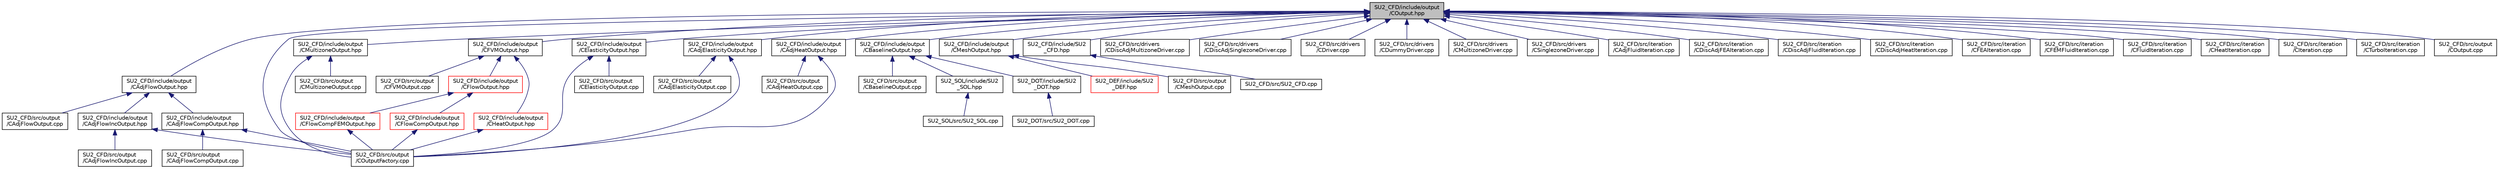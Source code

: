 digraph "SU2_CFD/include/output/COutput.hpp"
{
 // LATEX_PDF_SIZE
  edge [fontname="Helvetica",fontsize="10",labelfontname="Helvetica",labelfontsize="10"];
  node [fontname="Helvetica",fontsize="10",shape=record];
  Node1 [label="SU2_CFD/include/output\l/COutput.hpp",height=0.2,width=0.4,color="black", fillcolor="grey75", style="filled", fontcolor="black",tooltip="Headers of the output class."];
  Node1 -> Node2 [dir="back",color="midnightblue",fontsize="10",style="solid",fontname="Helvetica"];
  Node2 [label="SU2_CFD/include/output\l/CAdjElasticityOutput.hpp",height=0.2,width=0.4,color="black", fillcolor="white", style="filled",URL="$CAdjElasticityOutput_8hpp.html",tooltip="Headers of the adjoint elasticity output class."];
  Node2 -> Node3 [dir="back",color="midnightblue",fontsize="10",style="solid",fontname="Helvetica"];
  Node3 [label="SU2_CFD/src/output\l/CAdjElasticityOutput.cpp",height=0.2,width=0.4,color="black", fillcolor="white", style="filled",URL="$CAdjElasticityOutput_8cpp.html",tooltip="Main subroutines for elasticity discrete adjoint output."];
  Node2 -> Node4 [dir="back",color="midnightblue",fontsize="10",style="solid",fontname="Helvetica"];
  Node4 [label="SU2_CFD/src/output\l/COutputFactory.cpp",height=0.2,width=0.4,color="black", fillcolor="white", style="filled",URL="$COutputFactory_8cpp.html",tooltip="Main subroutines for output solver information."];
  Node1 -> Node5 [dir="back",color="midnightblue",fontsize="10",style="solid",fontname="Helvetica"];
  Node5 [label="SU2_CFD/include/output\l/CAdjFlowOutput.hpp",height=0.2,width=0.4,color="black", fillcolor="white", style="filled",URL="$CAdjFlowOutput_8hpp.html",tooltip="Headers of the adjoint flow output."];
  Node5 -> Node6 [dir="back",color="midnightblue",fontsize="10",style="solid",fontname="Helvetica"];
  Node6 [label="SU2_CFD/include/output\l/CAdjFlowCompOutput.hpp",height=0.2,width=0.4,color="black", fillcolor="white", style="filled",URL="$CAdjFlowCompOutput_8hpp.html",tooltip="Headers of the adjoint compressible flow output."];
  Node6 -> Node7 [dir="back",color="midnightblue",fontsize="10",style="solid",fontname="Helvetica"];
  Node7 [label="SU2_CFD/src/output\l/CAdjFlowCompOutput.cpp",height=0.2,width=0.4,color="black", fillcolor="white", style="filled",URL="$CAdjFlowCompOutput_8cpp.html",tooltip="Main subroutines for flow discrete adjoint output."];
  Node6 -> Node4 [dir="back",color="midnightblue",fontsize="10",style="solid",fontname="Helvetica"];
  Node5 -> Node8 [dir="back",color="midnightblue",fontsize="10",style="solid",fontname="Helvetica"];
  Node8 [label="SU2_CFD/include/output\l/CAdjFlowIncOutput.hpp",height=0.2,width=0.4,color="black", fillcolor="white", style="filled",URL="$CAdjFlowIncOutput_8hpp.html",tooltip="Headers of the adjoint incompressible flow output."];
  Node8 -> Node9 [dir="back",color="midnightblue",fontsize="10",style="solid",fontname="Helvetica"];
  Node9 [label="SU2_CFD/src/output\l/CAdjFlowIncOutput.cpp",height=0.2,width=0.4,color="black", fillcolor="white", style="filled",URL="$CAdjFlowIncOutput_8cpp.html",tooltip="Main subroutines for flow discrete adjoint output."];
  Node8 -> Node4 [dir="back",color="midnightblue",fontsize="10",style="solid",fontname="Helvetica"];
  Node5 -> Node10 [dir="back",color="midnightblue",fontsize="10",style="solid",fontname="Helvetica"];
  Node10 [label="SU2_CFD/src/output\l/CAdjFlowOutput.cpp",height=0.2,width=0.4,color="black", fillcolor="white", style="filled",URL="$CAdjFlowOutput_8cpp.html",tooltip="Main subroutines for flow discrete adjoint output."];
  Node1 -> Node11 [dir="back",color="midnightblue",fontsize="10",style="solid",fontname="Helvetica"];
  Node11 [label="SU2_CFD/include/output\l/CAdjHeatOutput.hpp",height=0.2,width=0.4,color="black", fillcolor="white", style="filled",URL="$CAdjHeatOutput_8hpp.html",tooltip="Headers of the adjoint heat output."];
  Node11 -> Node12 [dir="back",color="midnightblue",fontsize="10",style="solid",fontname="Helvetica"];
  Node12 [label="SU2_CFD/src/output\l/CAdjHeatOutput.cpp",height=0.2,width=0.4,color="black", fillcolor="white", style="filled",URL="$CAdjHeatOutput_8cpp.html",tooltip="Main subroutines for flow discrete adjoint output."];
  Node11 -> Node4 [dir="back",color="midnightblue",fontsize="10",style="solid",fontname="Helvetica"];
  Node1 -> Node13 [dir="back",color="midnightblue",fontsize="10",style="solid",fontname="Helvetica"];
  Node13 [label="SU2_CFD/include/output\l/CBaselineOutput.hpp",height=0.2,width=0.4,color="black", fillcolor="white", style="filled",URL="$CBaselineOutput_8hpp.html",tooltip="Headers of the baseline output."];
  Node13 -> Node14 [dir="back",color="midnightblue",fontsize="10",style="solid",fontname="Helvetica"];
  Node14 [label="SU2_CFD/src/output\l/CBaselineOutput.cpp",height=0.2,width=0.4,color="black", fillcolor="white", style="filled",URL="$CBaselineOutput_8cpp.html",tooltip="Main subroutines for flow discrete adjoint output."];
  Node13 -> Node15 [dir="back",color="midnightblue",fontsize="10",style="solid",fontname="Helvetica"];
  Node15 [label="SU2_SOL/include/SU2\l_SOL.hpp",height=0.2,width=0.4,color="black", fillcolor="white", style="filled",URL="$SU2__SOL_8hpp.html",tooltip="Headers of the main subroutines of the code SU2_SOL. The subroutines and functions are in the SU2_SOL..."];
  Node15 -> Node16 [dir="back",color="midnightblue",fontsize="10",style="solid",fontname="Helvetica"];
  Node16 [label="SU2_SOL/src/SU2_SOL.cpp",height=0.2,width=0.4,color="black", fillcolor="white", style="filled",URL="$SU2__SOL_8cpp.html",tooltip="Main file for the solution export/conversion code (SU2_SOL)."];
  Node13 -> Node17 [dir="back",color="midnightblue",fontsize="10",style="solid",fontname="Helvetica"];
  Node17 [label="SU2_DOT/include/SU2\l_DOT.hpp",height=0.2,width=0.4,color="black", fillcolor="white", style="filled",URL="$SU2__DOT_8hpp.html",tooltip="Headers of the main subroutines of the code SU2_DOT. The subroutines and functions are in the SU2_DOT..."];
  Node17 -> Node18 [dir="back",color="midnightblue",fontsize="10",style="solid",fontname="Helvetica"];
  Node18 [label="SU2_DOT/src/SU2_DOT.cpp",height=0.2,width=0.4,color="black", fillcolor="white", style="filled",URL="$SU2__DOT_8cpp.html",tooltip="Main file of the Gradient Projection Code (SU2_DOT)."];
  Node1 -> Node19 [dir="back",color="midnightblue",fontsize="10",style="solid",fontname="Helvetica"];
  Node19 [label="SU2_CFD/include/output\l/CElasticityOutput.hpp",height=0.2,width=0.4,color="black", fillcolor="white", style="filled",URL="$CElasticityOutput_8hpp.html",tooltip="Headers of the elasticity output."];
  Node19 -> Node20 [dir="back",color="midnightblue",fontsize="10",style="solid",fontname="Helvetica"];
  Node20 [label="SU2_CFD/src/output\l/CElasticityOutput.cpp",height=0.2,width=0.4,color="black", fillcolor="white", style="filled",URL="$CElasticityOutput_8cpp.html",tooltip="Main subroutines for FEA output."];
  Node19 -> Node4 [dir="back",color="midnightblue",fontsize="10",style="solid",fontname="Helvetica"];
  Node1 -> Node21 [dir="back",color="midnightblue",fontsize="10",style="solid",fontname="Helvetica"];
  Node21 [label="SU2_CFD/include/output\l/CFVMOutput.hpp",height=0.2,width=0.4,color="black", fillcolor="white", style="filled",URL="$CFVMOutput_8hpp.html",tooltip="Headers of the Finite Volume Method output."];
  Node21 -> Node22 [dir="back",color="midnightblue",fontsize="10",style="solid",fontname="Helvetica"];
  Node22 [label="SU2_CFD/include/output\l/CFlowOutput.hpp",height=0.2,width=0.4,color="red", fillcolor="white", style="filled",URL="$CFlowOutput_8hpp.html",tooltip="Headers of the flow output."];
  Node22 -> Node23 [dir="back",color="midnightblue",fontsize="10",style="solid",fontname="Helvetica"];
  Node23 [label="SU2_CFD/include/output\l/CFlowCompFEMOutput.hpp",height=0.2,width=0.4,color="red", fillcolor="white", style="filled",URL="$CFlowCompFEMOutput_8hpp.html",tooltip="Headers of the compressible FEM flow output."];
  Node23 -> Node4 [dir="back",color="midnightblue",fontsize="10",style="solid",fontname="Helvetica"];
  Node22 -> Node25 [dir="back",color="midnightblue",fontsize="10",style="solid",fontname="Helvetica"];
  Node25 [label="SU2_CFD/include/output\l/CFlowCompOutput.hpp",height=0.2,width=0.4,color="red", fillcolor="white", style="filled",URL="$CFlowCompOutput_8hpp.html",tooltip="Headers of the compressible flow output."];
  Node25 -> Node4 [dir="back",color="midnightblue",fontsize="10",style="solid",fontname="Helvetica"];
  Node21 -> Node32 [dir="back",color="midnightblue",fontsize="10",style="solid",fontname="Helvetica"];
  Node32 [label="SU2_CFD/include/output\l/CHeatOutput.hpp",height=0.2,width=0.4,color="red", fillcolor="white", style="filled",URL="$CHeatOutput_8hpp.html",tooltip="Headers of the heat output."];
  Node32 -> Node4 [dir="back",color="midnightblue",fontsize="10",style="solid",fontname="Helvetica"];
  Node21 -> Node34 [dir="back",color="midnightblue",fontsize="10",style="solid",fontname="Helvetica"];
  Node34 [label="SU2_CFD/src/output\l/CFVMOutput.cpp",height=0.2,width=0.4,color="black", fillcolor="white", style="filled",URL="$CFVMOutput_8cpp.html",tooltip="Main subroutines for Finite Volume Method output."];
  Node1 -> Node35 [dir="back",color="midnightblue",fontsize="10",style="solid",fontname="Helvetica"];
  Node35 [label="SU2_CFD/include/output\l/CMeshOutput.hpp",height=0.2,width=0.4,color="black", fillcolor="white", style="filled",URL="$CMeshOutput_8hpp.html",tooltip="Headers of the mesh output."];
  Node35 -> Node36 [dir="back",color="midnightblue",fontsize="10",style="solid",fontname="Helvetica"];
  Node36 [label="SU2_CFD/src/output\l/CMeshOutput.cpp",height=0.2,width=0.4,color="black", fillcolor="white", style="filled",URL="$CMeshOutput_8cpp.html",tooltip="Main subroutines for the heat solver output."];
  Node35 -> Node37 [dir="back",color="midnightblue",fontsize="10",style="solid",fontname="Helvetica"];
  Node37 [label="SU2_DEF/include/SU2\l_DEF.hpp",height=0.2,width=0.4,color="red", fillcolor="white", style="filled",URL="$SU2__DEF_8hpp.html",tooltip="Headers of the main subroutines of the code SU2_DEF. The subroutines and functions are in the SU2_DEF..."];
  Node1 -> Node39 [dir="back",color="midnightblue",fontsize="10",style="solid",fontname="Helvetica"];
  Node39 [label="SU2_CFD/include/output\l/CMultizoneOutput.hpp",height=0.2,width=0.4,color="black", fillcolor="white", style="filled",URL="$CMultizoneOutput_8hpp.html",tooltip="Headers of the main subroutines for screen and history output in multizone problems."];
  Node39 -> Node40 [dir="back",color="midnightblue",fontsize="10",style="solid",fontname="Helvetica"];
  Node40 [label="SU2_CFD/src/output\l/CMultizoneOutput.cpp",height=0.2,width=0.4,color="black", fillcolor="white", style="filled",URL="$CMultizoneOutput_8cpp.html",tooltip="Main subroutines for multizone output."];
  Node39 -> Node4 [dir="back",color="midnightblue",fontsize="10",style="solid",fontname="Helvetica"];
  Node1 -> Node41 [dir="back",color="midnightblue",fontsize="10",style="solid",fontname="Helvetica"];
  Node41 [label="SU2_CFD/include/SU2\l_CFD.hpp",height=0.2,width=0.4,color="black", fillcolor="white", style="filled",URL="$SU2__CFD_8hpp.html",tooltip="Headers of the main subroutines of the code SU2_CFD. The subroutines and functions are in the SU2_CFD..."];
  Node41 -> Node42 [dir="back",color="midnightblue",fontsize="10",style="solid",fontname="Helvetica"];
  Node42 [label="SU2_CFD/src/SU2_CFD.cpp",height=0.2,width=0.4,color="black", fillcolor="white", style="filled",URL="$SU2__CFD_8cpp.html",tooltip="Main file of the SU2 Computational Fluid Dynamics code."];
  Node1 -> Node43 [dir="back",color="midnightblue",fontsize="10",style="solid",fontname="Helvetica"];
  Node43 [label="SU2_CFD/src/drivers\l/CDiscAdjMultizoneDriver.cpp",height=0.2,width=0.4,color="black", fillcolor="white", style="filled",URL="$CDiscAdjMultizoneDriver_8cpp.html",tooltip="The main subroutines for driving adjoint multi-zone problems."];
  Node1 -> Node44 [dir="back",color="midnightblue",fontsize="10",style="solid",fontname="Helvetica"];
  Node44 [label="SU2_CFD/src/drivers\l/CDiscAdjSinglezoneDriver.cpp",height=0.2,width=0.4,color="black", fillcolor="white", style="filled",URL="$CDiscAdjSinglezoneDriver_8cpp.html",tooltip=" "];
  Node1 -> Node45 [dir="back",color="midnightblue",fontsize="10",style="solid",fontname="Helvetica"];
  Node45 [label="SU2_CFD/src/drivers\l/CDriver.cpp",height=0.2,width=0.4,color="black", fillcolor="white", style="filled",URL="$CDriver_8cpp.html",tooltip="The main subroutines for driving single or multi-zone problems."];
  Node1 -> Node46 [dir="back",color="midnightblue",fontsize="10",style="solid",fontname="Helvetica"];
  Node46 [label="SU2_CFD/src/drivers\l/CDummyDriver.cpp",height=0.2,width=0.4,color="black", fillcolor="white", style="filled",URL="$CDummyDriver_8cpp.html",tooltip="Dummy driver class for running the preprocessing without geometry preprocessing."];
  Node1 -> Node47 [dir="back",color="midnightblue",fontsize="10",style="solid",fontname="Helvetica"];
  Node47 [label="SU2_CFD/src/drivers\l/CMultizoneDriver.cpp",height=0.2,width=0.4,color="black", fillcolor="white", style="filled",URL="$CMultizoneDriver_8cpp.html",tooltip=" "];
  Node1 -> Node48 [dir="back",color="midnightblue",fontsize="10",style="solid",fontname="Helvetica"];
  Node48 [label="SU2_CFD/src/drivers\l/CSinglezoneDriver.cpp",height=0.2,width=0.4,color="black", fillcolor="white", style="filled",URL="$CSinglezoneDriver_8cpp.html",tooltip=" "];
  Node1 -> Node49 [dir="back",color="midnightblue",fontsize="10",style="solid",fontname="Helvetica"];
  Node49 [label="SU2_CFD/src/iteration\l/CAdjFluidIteration.cpp",height=0.2,width=0.4,color="black", fillcolor="white", style="filled",URL="$CAdjFluidIteration_8cpp.html",tooltip="Main subroutines used by SU2_CFD."];
  Node1 -> Node50 [dir="back",color="midnightblue",fontsize="10",style="solid",fontname="Helvetica"];
  Node50 [label="SU2_CFD/src/iteration\l/CDiscAdjFEAIteration.cpp",height=0.2,width=0.4,color="black", fillcolor="white", style="filled",URL="$CDiscAdjFEAIteration_8cpp.html",tooltip="Main subroutines used by SU2_CFD."];
  Node1 -> Node51 [dir="back",color="midnightblue",fontsize="10",style="solid",fontname="Helvetica"];
  Node51 [label="SU2_CFD/src/iteration\l/CDiscAdjFluidIteration.cpp",height=0.2,width=0.4,color="black", fillcolor="white", style="filled",URL="$CDiscAdjFluidIteration_8cpp.html",tooltip="Main subroutines used by SU2_CFD."];
  Node1 -> Node52 [dir="back",color="midnightblue",fontsize="10",style="solid",fontname="Helvetica"];
  Node52 [label="SU2_CFD/src/iteration\l/CDiscAdjHeatIteration.cpp",height=0.2,width=0.4,color="black", fillcolor="white", style="filled",URL="$CDiscAdjHeatIteration_8cpp.html",tooltip="Main subroutines used by SU2_CFD."];
  Node1 -> Node53 [dir="back",color="midnightblue",fontsize="10",style="solid",fontname="Helvetica"];
  Node53 [label="SU2_CFD/src/iteration\l/CFEAIteration.cpp",height=0.2,width=0.4,color="black", fillcolor="white", style="filled",URL="$CFEAIteration_8cpp.html",tooltip="Main subroutines used by SU2_CFD."];
  Node1 -> Node54 [dir="back",color="midnightblue",fontsize="10",style="solid",fontname="Helvetica"];
  Node54 [label="SU2_CFD/src/iteration\l/CFEMFluidIteration.cpp",height=0.2,width=0.4,color="black", fillcolor="white", style="filled",URL="$CFEMFluidIteration_8cpp.html",tooltip="Main subroutines used by SU2_CFD."];
  Node1 -> Node55 [dir="back",color="midnightblue",fontsize="10",style="solid",fontname="Helvetica"];
  Node55 [label="SU2_CFD/src/iteration\l/CFluidIteration.cpp",height=0.2,width=0.4,color="black", fillcolor="white", style="filled",URL="$CFluidIteration_8cpp.html",tooltip="Main subroutines used by SU2_CFD."];
  Node1 -> Node56 [dir="back",color="midnightblue",fontsize="10",style="solid",fontname="Helvetica"];
  Node56 [label="SU2_CFD/src/iteration\l/CHeatIteration.cpp",height=0.2,width=0.4,color="black", fillcolor="white", style="filled",URL="$CHeatIteration_8cpp.html",tooltip="Main subroutines used by SU2_CFD."];
  Node1 -> Node57 [dir="back",color="midnightblue",fontsize="10",style="solid",fontname="Helvetica"];
  Node57 [label="SU2_CFD/src/iteration\l/CIteration.cpp",height=0.2,width=0.4,color="black", fillcolor="white", style="filled",URL="$CIteration_8cpp.html",tooltip=" "];
  Node1 -> Node58 [dir="back",color="midnightblue",fontsize="10",style="solid",fontname="Helvetica"];
  Node58 [label="SU2_CFD/src/iteration\l/CTurboIteration.cpp",height=0.2,width=0.4,color="black", fillcolor="white", style="filled",URL="$CTurboIteration_8cpp.html",tooltip="Main subroutines used by SU2_CFD."];
  Node1 -> Node59 [dir="back",color="midnightblue",fontsize="10",style="solid",fontname="Helvetica"];
  Node59 [label="SU2_CFD/src/output\l/COutput.cpp",height=0.2,width=0.4,color="black", fillcolor="white", style="filled",URL="$COutput_8cpp.html",tooltip="Main subroutines for output solver information."];
  Node1 -> Node4 [dir="back",color="midnightblue",fontsize="10",style="solid",fontname="Helvetica"];
}

